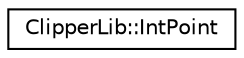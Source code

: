 digraph "Graphical Class Hierarchy"
{
  edge [fontname="Helvetica",fontsize="10",labelfontname="Helvetica",labelfontsize="10"];
  node [fontname="Helvetica",fontsize="10",shape=record];
  rankdir="LR";
  Node1 [label="ClipperLib::IntPoint",height=0.2,width=0.4,color="black", fillcolor="white", style="filled",URL="$struct_clipper_lib_1_1_int_point.html"];
}

